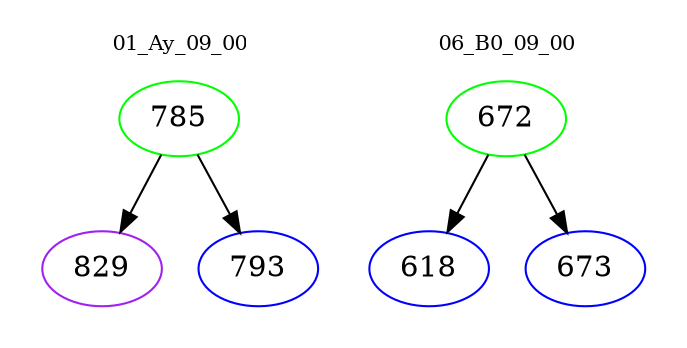 digraph{
subgraph cluster_0 {
color = white
label = "01_Ay_09_00";
fontsize=10;
T0_785 [label="785", color="green"]
T0_785 -> T0_829 [color="black"]
T0_829 [label="829", color="purple"]
T0_785 -> T0_793 [color="black"]
T0_793 [label="793", color="blue"]
}
subgraph cluster_1 {
color = white
label = "06_B0_09_00";
fontsize=10;
T1_672 [label="672", color="green"]
T1_672 -> T1_618 [color="black"]
T1_618 [label="618", color="blue"]
T1_672 -> T1_673 [color="black"]
T1_673 [label="673", color="blue"]
}
}

